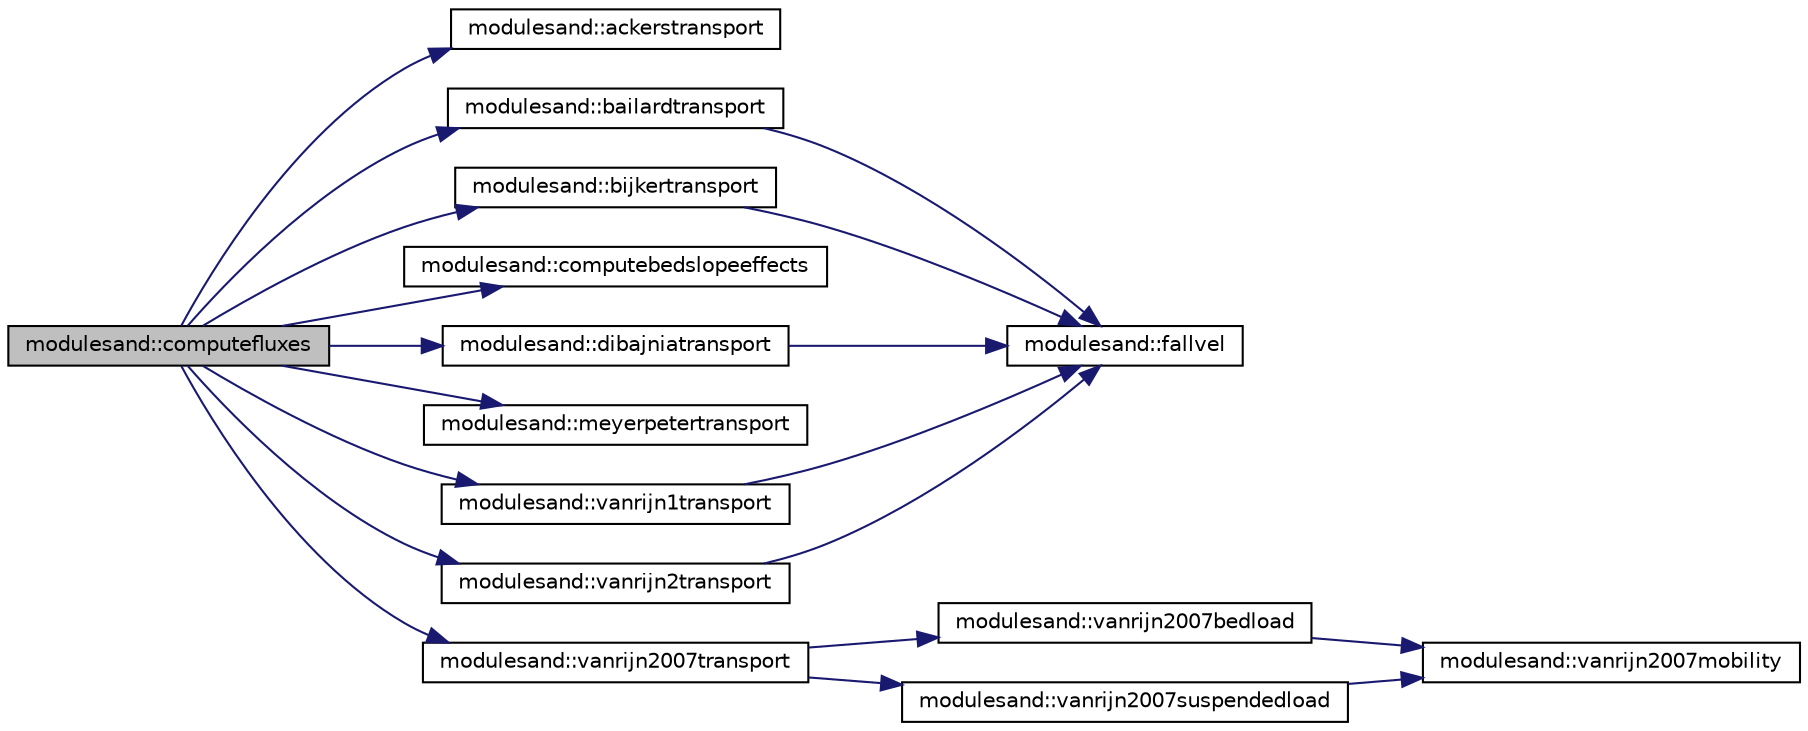 digraph "modulesand::computefluxes"
{
 // LATEX_PDF_SIZE
  edge [fontname="Helvetica",fontsize="10",labelfontname="Helvetica",labelfontsize="10"];
  node [fontname="Helvetica",fontsize="10",shape=record];
  rankdir="LR";
  Node1 [label="modulesand::computefluxes",height=0.2,width=0.4,color="black", fillcolor="grey75", style="filled", fontcolor="black",tooltip=" "];
  Node1 -> Node2 [color="midnightblue",fontsize="10",style="solid",fontname="Helvetica"];
  Node2 [label="modulesand::ackerstransport",height=0.2,width=0.4,color="black", fillcolor="white", style="filled",URL="$namespacemodulesand.html#a982128af256cc6018f1c15e9f2bed5ad",tooltip=" "];
  Node1 -> Node3 [color="midnightblue",fontsize="10",style="solid",fontname="Helvetica"];
  Node3 [label="modulesand::bailardtransport",height=0.2,width=0.4,color="black", fillcolor="white", style="filled",URL="$namespacemodulesand.html#a93c84a69d793110411e83cb30859f0e3",tooltip=" "];
  Node3 -> Node4 [color="midnightblue",fontsize="10",style="solid",fontname="Helvetica"];
  Node4 [label="modulesand::fallvel",height=0.2,width=0.4,color="black", fillcolor="white", style="filled",URL="$namespacemodulesand.html#a81b51403d378065ebb345027ab24a5af",tooltip=" "];
  Node1 -> Node5 [color="midnightblue",fontsize="10",style="solid",fontname="Helvetica"];
  Node5 [label="modulesand::bijkertransport",height=0.2,width=0.4,color="black", fillcolor="white", style="filled",URL="$namespacemodulesand.html#ae86fef0e135985c199efb346e08b85dc",tooltip=" "];
  Node5 -> Node4 [color="midnightblue",fontsize="10",style="solid",fontname="Helvetica"];
  Node1 -> Node6 [color="midnightblue",fontsize="10",style="solid",fontname="Helvetica"];
  Node6 [label="modulesand::computebedslopeeffects",height=0.2,width=0.4,color="black", fillcolor="white", style="filled",URL="$namespacemodulesand.html#a9176419680bd2427b3dbc5e9807c9ca3",tooltip=" "];
  Node1 -> Node7 [color="midnightblue",fontsize="10",style="solid",fontname="Helvetica"];
  Node7 [label="modulesand::dibajniatransport",height=0.2,width=0.4,color="black", fillcolor="white", style="filled",URL="$namespacemodulesand.html#a2daf31a4265bfcae491e0968f275ec7a",tooltip=" "];
  Node7 -> Node4 [color="midnightblue",fontsize="10",style="solid",fontname="Helvetica"];
  Node1 -> Node8 [color="midnightblue",fontsize="10",style="solid",fontname="Helvetica"];
  Node8 [label="modulesand::meyerpetertransport",height=0.2,width=0.4,color="black", fillcolor="white", style="filled",URL="$namespacemodulesand.html#a127d449cfb0928af3dd2e7b348aca9cc",tooltip=" "];
  Node1 -> Node9 [color="midnightblue",fontsize="10",style="solid",fontname="Helvetica"];
  Node9 [label="modulesand::vanrijn1transport",height=0.2,width=0.4,color="black", fillcolor="white", style="filled",URL="$namespacemodulesand.html#abf8eba23882b69da0ba972e0af5b81ad",tooltip=" "];
  Node9 -> Node4 [color="midnightblue",fontsize="10",style="solid",fontname="Helvetica"];
  Node1 -> Node10 [color="midnightblue",fontsize="10",style="solid",fontname="Helvetica"];
  Node10 [label="modulesand::vanrijn2007transport",height=0.2,width=0.4,color="black", fillcolor="white", style="filled",URL="$namespacemodulesand.html#a86c23492690f1972adf61f7f2b36f027",tooltip=" "];
  Node10 -> Node11 [color="midnightblue",fontsize="10",style="solid",fontname="Helvetica"];
  Node11 [label="modulesand::vanrijn2007bedload",height=0.2,width=0.4,color="black", fillcolor="white", style="filled",URL="$namespacemodulesand.html#a977db0c285efea44306fcc4bd320dc10",tooltip=" "];
  Node11 -> Node12 [color="midnightblue",fontsize="10",style="solid",fontname="Helvetica"];
  Node12 [label="modulesand::vanrijn2007mobility",height=0.2,width=0.4,color="black", fillcolor="white", style="filled",URL="$namespacemodulesand.html#a484efe5d2e2a5463e1f1257ca84852b1",tooltip=" "];
  Node10 -> Node13 [color="midnightblue",fontsize="10",style="solid",fontname="Helvetica"];
  Node13 [label="modulesand::vanrijn2007suspendedload",height=0.2,width=0.4,color="black", fillcolor="white", style="filled",URL="$namespacemodulesand.html#ad4f562b0c7304b99b372a946d8cab5b1",tooltip=" "];
  Node13 -> Node12 [color="midnightblue",fontsize="10",style="solid",fontname="Helvetica"];
  Node1 -> Node14 [color="midnightblue",fontsize="10",style="solid",fontname="Helvetica"];
  Node14 [label="modulesand::vanrijn2transport",height=0.2,width=0.4,color="black", fillcolor="white", style="filled",URL="$namespacemodulesand.html#afb5faaa6c12c4db3fe47e079018ed0f7",tooltip=" "];
  Node14 -> Node4 [color="midnightblue",fontsize="10",style="solid",fontname="Helvetica"];
}
